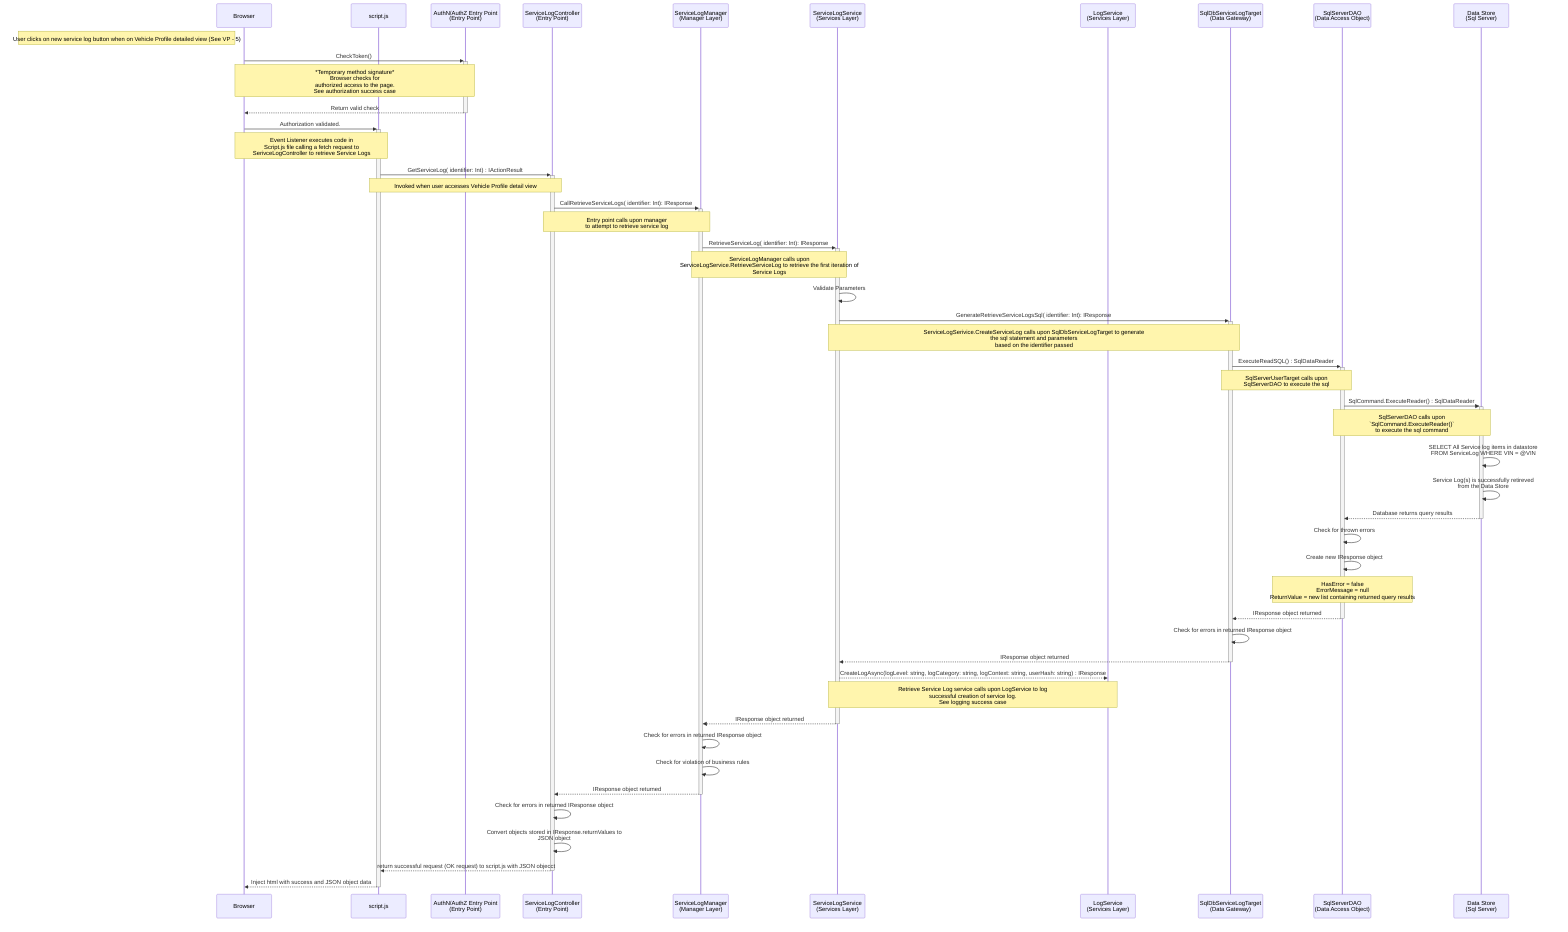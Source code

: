 sequenceDiagram
participant u as Browser
participant scr as script.js
participant az as AuthN/AuthZ Entry Point<br>(Entry Point)
participant e as ServiceLogController<br>(Entry Point)
participant vpm as ServiceLogManager<br>(Manager Layer)
participant vps as ServiceLogService<br>(Services Layer)
participant ll as LogService<br>(Services Layer)
participant dg as SqlDbServiceLogTarget<br>(Data Gateway)
participant da as SqlServerDAO<br>(Data Access Object)
participant ds as Data Store<br>(Sql Server)

Note Left of u: User clicks on new service log button when on Vehicle Profile detailed view (See VP - 5)
u->>+az: CheckToken() 
    Note over u,az: *Temporary method signature*<br>Browser checks for<br>authorized access to the page.<br>See authorization success case
az-->>-u: Return valid check

u->>+scr: Authorization validated. 
    Note over u,scr: Event Listener executes code in<br>Script.js file calling a fetch request to<br>SerivceLogController to retrieve Service Logs


scr->>+e: GetServiceLog( identifier: Int) : IActionResult
    Note over scr,e: Invoked when user accesses Vehicle Profile detail view

    e->>+vpm: CallRetrieveServiceLogs( identifier: Int): IResponse
        Note over e,vpm: Entry point calls upon manager<br>to attempt to retrieve service log

        vpm->>+vps: RetrieveServiceLog( identifier: Int): IResponse
            Note over vpm,vps: ServiceLogManager calls upon<br>ServiceLogService.RetrieveServiceLog to retrieve the first iteration of<br> Service Logs

            vps->>vps: Validate Parameters

            # Send to data store
            vps->>+dg: GenerateRetrieveServiceLogsSql( identifier: Int): IResponse
                Note over vps,dg: ServiceLogSerivice.CreateServiceLog calls upon SqlDbServiceLogTarget to generate<br>the sql statement and parameters<br> based on the identifier passed

                dg->>+da: ExecuteReadSQL() : SqlDataReader
                    Note over dg,da: SqlServerUserTarget calls upon<br>SqlServerDAO to execute the sql

                    da->>+ds: SqlCommand.ExecuteReader() : SqlDataReader
                        Note over da,ds: SqlServerDAO calls upon<br>`SqlCommand.ExecuteReader()`<br>to execute the sql command
                        
                        ds->>ds: SELECT All Service log items in datastore<br>FROM ServiceLog WHERE VIN = @VIN;

                        ds->>ds: Service Log(s) is successfully retireved<br>from the Data Store

                    ds-->>-da: Database returns query results

                    da->>da: Check for thrown errors

                    da->>da: Create new IResponse object
                        Note over da: HasError = false<br>ErrorMessage = null<br>ReturnValue = new list containing returned query results

                da-->>-dg: IResponse object returned

                dg->>dg: Check for errors in returned IResponse object

            dg-->>-vps: IResponse object returned

            # Log successful service log creation
            vps-->>ll: CreateLogAsync(logLevel: string, logCategory: string, logContext: string, userHash: string) : IResponse
                Note over vps,ll: Retrieve Service Log service calls upon LogService to log<br>successful creation of service log.<br>See logging success case

        vps-->>-vpm: IResponse object returned

        vpm->>vpm: Check for errors in returned IResponse object

        vpm->>vpm: Check for violation of business rules

    vpm-->>-e: IResponse object returned

    e->>e: Check for errors in returned IResponse object

    e->>e: Convert objects stored in IResponse.returnValues to<br> JSON object

    e-->>-scr: return successful request (OK request) to script.js with JSON objecct

scr-->>-u: Inject html with success and JSON object data
